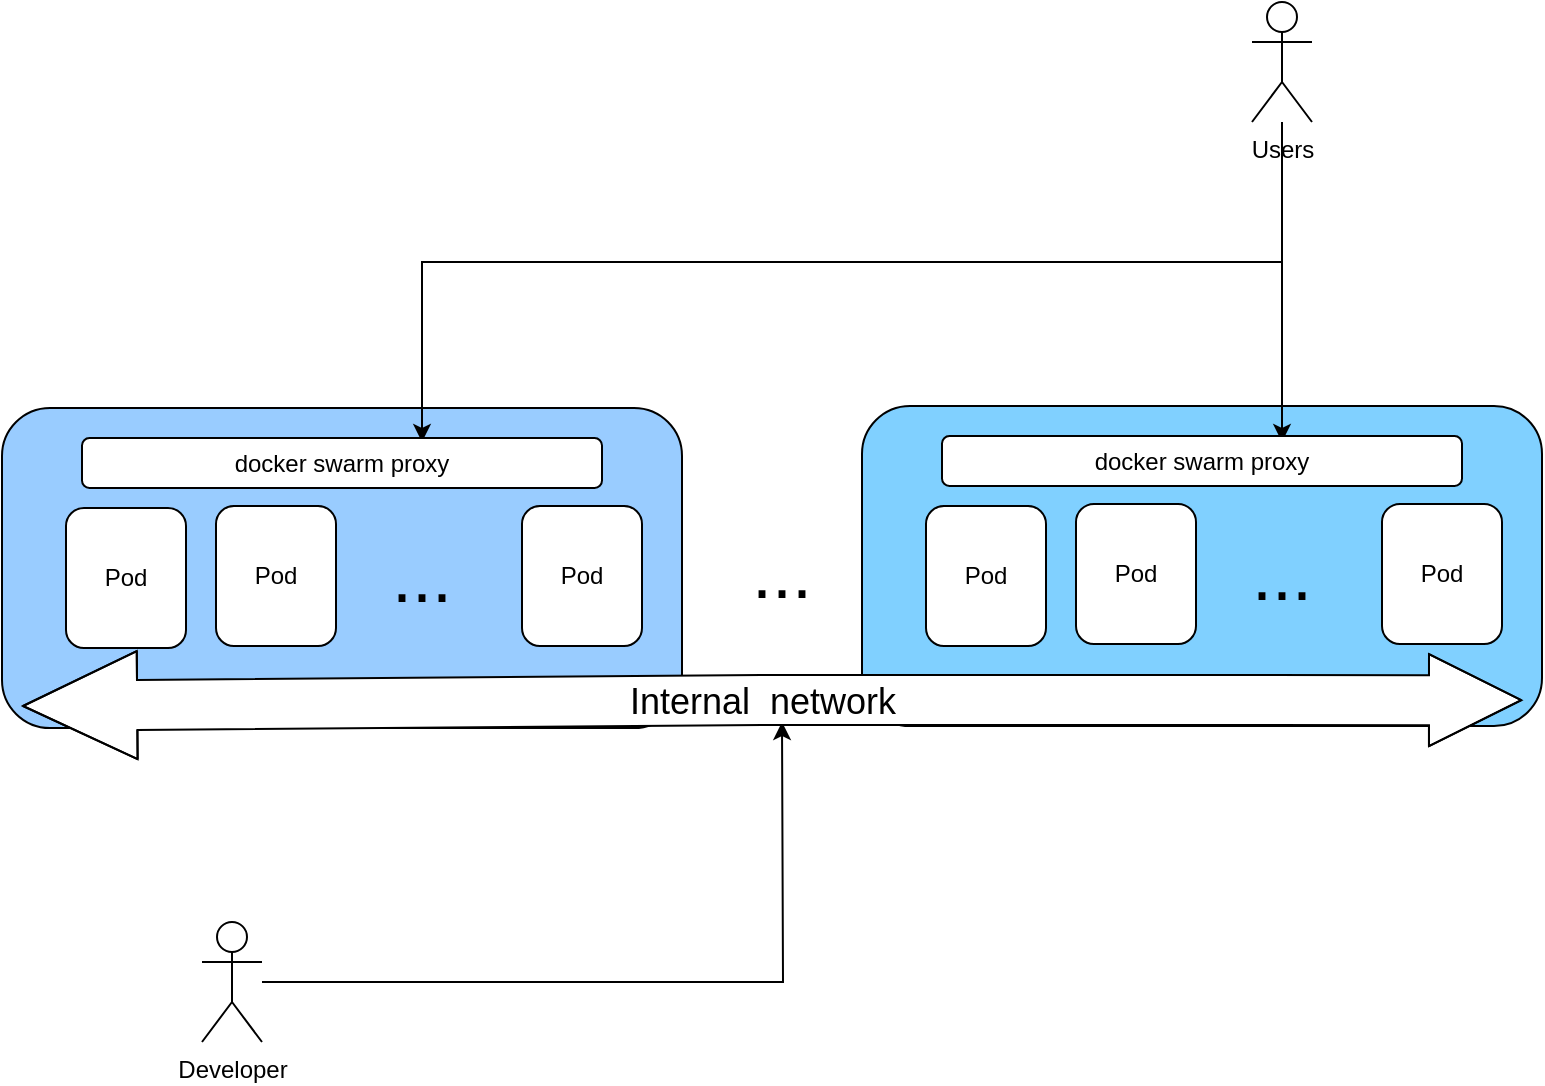<mxfile version="21.6.5" type="github">
  <diagram name="第 1 页" id="UQLnYtc5WX-sZIt1ygW3">
    <mxGraphModel dx="1861" dy="1068" grid="1" gridSize="10" guides="1" tooltips="1" connect="1" arrows="1" fold="1" page="1" pageScale="1" pageWidth="827" pageHeight="1169" math="0" shadow="0">
      <root>
        <mxCell id="0" />
        <mxCell id="1" parent="0" />
        <mxCell id="p6P-zNKTo9UFHfSMEd2O-32" value="" style="rounded=1;whiteSpace=wrap;html=1;movable=1;resizable=1;rotatable=1;deletable=1;editable=1;locked=0;connectable=1;fillColor=#80D0FF;" vertex="1" parent="1">
          <mxGeometry x="110" y="382" width="340" height="160" as="geometry" />
        </mxCell>
        <mxCell id="p6P-zNKTo9UFHfSMEd2O-1" value="" style="rounded=1;whiteSpace=wrap;html=1;movable=1;resizable=1;rotatable=1;deletable=1;editable=1;locked=0;connectable=1;fillColor=#99CCFF;" vertex="1" parent="1">
          <mxGeometry x="-320" y="383" width="340" height="160" as="geometry" />
        </mxCell>
        <mxCell id="p6P-zNKTo9UFHfSMEd2O-14" value="&lt;font style=&quot;font-size: 36px;&quot;&gt;...&lt;/font&gt;" style="text;html=1;strokeColor=none;fillColor=none;align=center;verticalAlign=middle;whiteSpace=wrap;rounded=0;" vertex="1" parent="1">
          <mxGeometry x="40" y="450" width="60" height="30" as="geometry" />
        </mxCell>
        <mxCell id="p6P-zNKTo9UFHfSMEd2O-57" style="edgeStyle=orthogonalEdgeStyle;rounded=0;orthogonalLoop=1;jettySize=auto;html=1;" edge="1" parent="1" source="p6P-zNKTo9UFHfSMEd2O-52">
          <mxGeometry relative="1" as="geometry">
            <mxPoint x="320" y="400" as="targetPoint" />
          </mxGeometry>
        </mxCell>
        <mxCell id="p6P-zNKTo9UFHfSMEd2O-58" style="edgeStyle=orthogonalEdgeStyle;rounded=0;orthogonalLoop=1;jettySize=auto;html=1;" edge="1" parent="1" source="p6P-zNKTo9UFHfSMEd2O-52">
          <mxGeometry relative="1" as="geometry">
            <mxPoint x="-110" y="400" as="targetPoint" />
            <Array as="points">
              <mxPoint x="320" y="310" />
              <mxPoint x="-110" y="310" />
            </Array>
          </mxGeometry>
        </mxCell>
        <mxCell id="p6P-zNKTo9UFHfSMEd2O-52" value="Users&lt;br&gt;" style="shape=umlActor;verticalLabelPosition=bottom;verticalAlign=top;html=1;outlineConnect=0;" vertex="1" parent="1">
          <mxGeometry x="305" y="180" width="30" height="60" as="geometry" />
        </mxCell>
        <mxCell id="p6P-zNKTo9UFHfSMEd2O-60" style="edgeStyle=orthogonalEdgeStyle;rounded=0;orthogonalLoop=1;jettySize=auto;html=1;" edge="1" parent="1" source="p6P-zNKTo9UFHfSMEd2O-59">
          <mxGeometry relative="1" as="geometry">
            <mxPoint x="70" y="540" as="targetPoint" />
          </mxGeometry>
        </mxCell>
        <mxCell id="p6P-zNKTo9UFHfSMEd2O-59" value="Developer" style="shape=umlActor;verticalLabelPosition=bottom;verticalAlign=top;html=1;outlineConnect=0;" vertex="1" parent="1">
          <mxGeometry x="-220" y="640" width="30" height="60" as="geometry" />
        </mxCell>
        <mxCell id="p6P-zNKTo9UFHfSMEd2O-17" value="" style="group;movable=0;resizable=0;rotatable=0;deletable=0;editable=0;locked=1;connectable=0;" vertex="1" connectable="0" parent="1">
          <mxGeometry x="-60" y="432" width="60" height="70" as="geometry" />
        </mxCell>
        <mxCell id="p6P-zNKTo9UFHfSMEd2O-19" value="" style="group;movable=0;resizable=0;rotatable=0;deletable=0;editable=0;locked=1;connectable=0;" vertex="1" connectable="0" parent="p6P-zNKTo9UFHfSMEd2O-17">
          <mxGeometry width="60" height="70" as="geometry" />
        </mxCell>
        <mxCell id="p6P-zNKTo9UFHfSMEd2O-15" value="" style="rounded=1;whiteSpace=wrap;html=1;" vertex="1" parent="p6P-zNKTo9UFHfSMEd2O-19">
          <mxGeometry width="60" height="70" as="geometry" />
        </mxCell>
        <mxCell id="p6P-zNKTo9UFHfSMEd2O-16" value="Pod" style="text;html=1;strokeColor=none;fillColor=none;align=center;verticalAlign=middle;whiteSpace=wrap;rounded=0;" vertex="1" parent="p6P-zNKTo9UFHfSMEd2O-19">
          <mxGeometry y="20" width="60" height="30" as="geometry" />
        </mxCell>
        <mxCell id="p6P-zNKTo9UFHfSMEd2O-20" value="" style="group;movable=0;resizable=0;rotatable=0;deletable=0;editable=0;locked=1;connectable=0;" vertex="1" connectable="0" parent="1">
          <mxGeometry x="-213" y="432" width="59" height="70" as="geometry" />
        </mxCell>
        <mxCell id="p6P-zNKTo9UFHfSMEd2O-21" value="" style="group;movable=0;resizable=0;rotatable=0;deletable=0;editable=0;locked=1;connectable=0;" vertex="1" connectable="0" parent="p6P-zNKTo9UFHfSMEd2O-20">
          <mxGeometry width="60" height="70" as="geometry" />
        </mxCell>
        <mxCell id="p6P-zNKTo9UFHfSMEd2O-22" value="" style="rounded=1;whiteSpace=wrap;html=1;" vertex="1" parent="p6P-zNKTo9UFHfSMEd2O-21">
          <mxGeometry width="60" height="70" as="geometry" />
        </mxCell>
        <mxCell id="p6P-zNKTo9UFHfSMEd2O-23" value="Pod" style="text;html=1;strokeColor=none;fillColor=none;align=center;verticalAlign=middle;whiteSpace=wrap;rounded=0;" vertex="1" parent="p6P-zNKTo9UFHfSMEd2O-21">
          <mxGeometry y="20" width="60" height="30" as="geometry" />
        </mxCell>
        <mxCell id="p6P-zNKTo9UFHfSMEd2O-24" value="" style="group;movable=0;resizable=0;rotatable=0;deletable=0;editable=0;locked=1;connectable=0;" vertex="1" connectable="0" parent="1">
          <mxGeometry x="-288" y="433" width="59" height="70" as="geometry" />
        </mxCell>
        <mxCell id="p6P-zNKTo9UFHfSMEd2O-25" value="" style="group;movable=0;resizable=0;rotatable=0;deletable=0;editable=0;locked=1;connectable=0;" vertex="1" connectable="0" parent="p6P-zNKTo9UFHfSMEd2O-24">
          <mxGeometry width="60" height="70" as="geometry" />
        </mxCell>
        <mxCell id="p6P-zNKTo9UFHfSMEd2O-26" value="" style="rounded=1;whiteSpace=wrap;html=1;" vertex="1" parent="p6P-zNKTo9UFHfSMEd2O-25">
          <mxGeometry width="60" height="70" as="geometry" />
        </mxCell>
        <mxCell id="p6P-zNKTo9UFHfSMEd2O-27" value="Pod" style="text;html=1;strokeColor=none;fillColor=none;align=center;verticalAlign=middle;whiteSpace=wrap;rounded=0;" vertex="1" parent="p6P-zNKTo9UFHfSMEd2O-25">
          <mxGeometry y="20" width="60" height="30" as="geometry" />
        </mxCell>
        <mxCell id="p6P-zNKTo9UFHfSMEd2O-28" value="&lt;font style=&quot;font-size: 36px;&quot;&gt;...&lt;/font&gt;" style="text;html=1;strokeColor=none;fillColor=none;align=center;verticalAlign=middle;whiteSpace=wrap;rounded=0;movable=0;resizable=0;rotatable=0;deletable=0;editable=0;locked=1;connectable=0;" vertex="1" parent="1">
          <mxGeometry x="-140" y="452" width="60" height="30" as="geometry" />
        </mxCell>
        <mxCell id="p6P-zNKTo9UFHfSMEd2O-29" value="docker swarm proxy" style="rounded=1;whiteSpace=wrap;html=1;movable=0;resizable=0;rotatable=0;deletable=0;editable=0;locked=1;connectable=0;" vertex="1" parent="1">
          <mxGeometry x="-280" y="398" width="260" height="25" as="geometry" />
        </mxCell>
        <mxCell id="p6P-zNKTo9UFHfSMEd2O-33" value="" style="group;movable=0;resizable=0;rotatable=0;deletable=0;editable=0;locked=1;connectable=0;" vertex="1" connectable="0" parent="1">
          <mxGeometry x="370" y="431" width="60" height="70" as="geometry" />
        </mxCell>
        <mxCell id="p6P-zNKTo9UFHfSMEd2O-34" value="" style="group;movable=0;resizable=0;rotatable=0;deletable=0;editable=0;locked=1;connectable=0;" vertex="1" connectable="0" parent="p6P-zNKTo9UFHfSMEd2O-33">
          <mxGeometry width="60" height="70" as="geometry" />
        </mxCell>
        <mxCell id="p6P-zNKTo9UFHfSMEd2O-35" value="" style="rounded=1;whiteSpace=wrap;html=1;" vertex="1" parent="p6P-zNKTo9UFHfSMEd2O-34">
          <mxGeometry width="60" height="70" as="geometry" />
        </mxCell>
        <mxCell id="p6P-zNKTo9UFHfSMEd2O-36" value="Pod" style="text;html=1;strokeColor=none;fillColor=none;align=center;verticalAlign=middle;whiteSpace=wrap;rounded=0;" vertex="1" parent="p6P-zNKTo9UFHfSMEd2O-34">
          <mxGeometry y="20" width="60" height="30" as="geometry" />
        </mxCell>
        <mxCell id="p6P-zNKTo9UFHfSMEd2O-37" value="" style="group;movable=0;resizable=0;rotatable=0;deletable=0;editable=0;locked=1;connectable=0;" vertex="1" connectable="0" parent="1">
          <mxGeometry x="217" y="431" width="59" height="70" as="geometry" />
        </mxCell>
        <mxCell id="p6P-zNKTo9UFHfSMEd2O-38" value="" style="group;movable=0;resizable=0;rotatable=0;deletable=0;editable=0;locked=1;connectable=0;" vertex="1" connectable="0" parent="p6P-zNKTo9UFHfSMEd2O-37">
          <mxGeometry width="60" height="70" as="geometry" />
        </mxCell>
        <mxCell id="p6P-zNKTo9UFHfSMEd2O-39" value="" style="rounded=1;whiteSpace=wrap;html=1;" vertex="1" parent="p6P-zNKTo9UFHfSMEd2O-38">
          <mxGeometry width="60" height="70" as="geometry" />
        </mxCell>
        <mxCell id="p6P-zNKTo9UFHfSMEd2O-40" value="Pod" style="text;html=1;strokeColor=none;fillColor=none;align=center;verticalAlign=middle;whiteSpace=wrap;rounded=0;" vertex="1" parent="p6P-zNKTo9UFHfSMEd2O-38">
          <mxGeometry y="20" width="60" height="30" as="geometry" />
        </mxCell>
        <mxCell id="p6P-zNKTo9UFHfSMEd2O-41" value="" style="group;movable=0;resizable=0;rotatable=0;deletable=0;editable=0;locked=1;connectable=0;" vertex="1" connectable="0" parent="1">
          <mxGeometry x="142" y="432" width="59" height="70" as="geometry" />
        </mxCell>
        <mxCell id="p6P-zNKTo9UFHfSMEd2O-42" value="" style="group;movable=0;resizable=0;rotatable=0;deletable=0;editable=0;locked=1;connectable=0;" vertex="1" connectable="0" parent="p6P-zNKTo9UFHfSMEd2O-41">
          <mxGeometry width="60" height="70" as="geometry" />
        </mxCell>
        <mxCell id="p6P-zNKTo9UFHfSMEd2O-43" value="" style="rounded=1;whiteSpace=wrap;html=1;" vertex="1" parent="p6P-zNKTo9UFHfSMEd2O-42">
          <mxGeometry width="60" height="70" as="geometry" />
        </mxCell>
        <mxCell id="p6P-zNKTo9UFHfSMEd2O-44" value="Pod" style="text;html=1;strokeColor=none;fillColor=none;align=center;verticalAlign=middle;whiteSpace=wrap;rounded=0;" vertex="1" parent="p6P-zNKTo9UFHfSMEd2O-42">
          <mxGeometry y="20" width="60" height="30" as="geometry" />
        </mxCell>
        <mxCell id="p6P-zNKTo9UFHfSMEd2O-45" value="&lt;font style=&quot;font-size: 36px;&quot;&gt;...&lt;/font&gt;" style="text;html=1;strokeColor=none;fillColor=none;align=center;verticalAlign=middle;whiteSpace=wrap;rounded=0;movable=0;resizable=0;rotatable=0;deletable=0;editable=0;locked=1;connectable=0;" vertex="1" parent="1">
          <mxGeometry x="290" y="451" width="60" height="30" as="geometry" />
        </mxCell>
        <mxCell id="p6P-zNKTo9UFHfSMEd2O-46" value="docker swarm proxy" style="rounded=1;whiteSpace=wrap;html=1;movable=0;resizable=0;rotatable=0;deletable=0;editable=0;locked=1;connectable=0;" vertex="1" parent="1">
          <mxGeometry x="150" y="397" width="260" height="25" as="geometry" />
        </mxCell>
        <mxCell id="p6P-zNKTo9UFHfSMEd2O-47" value="" style="shape=flexArrow;endArrow=classic;startArrow=classic;html=1;rounded=0;entryX=0.971;entryY=0.938;entryDx=0;entryDy=0;entryPerimeter=0;startWidth=28;startSize=18.7;width=25;endSize=15.05;fillColor=#FFFFFF;" edge="1" parent="1">
          <mxGeometry width="100" height="100" relative="1" as="geometry">
            <mxPoint x="-310" y="532" as="sourcePoint" />
            <mxPoint x="440.14" y="529.08" as="targetPoint" />
            <Array as="points">
              <mxPoint x="60" y="529" />
            </Array>
          </mxGeometry>
        </mxCell>
        <mxCell id="p6P-zNKTo9UFHfSMEd2O-51" value="&lt;font style=&quot;font-size: 18px;&quot;&gt;Internal&amp;nbsp; network&lt;/font&gt;" style="edgeLabel;html=1;align=center;verticalAlign=middle;resizable=0;points=[];" vertex="1" connectable="0" parent="p6P-zNKTo9UFHfSMEd2O-47">
          <mxGeometry x="-0.192" y="4" relative="1" as="geometry">
            <mxPoint x="67" y="4" as="offset" />
          </mxGeometry>
        </mxCell>
      </root>
    </mxGraphModel>
  </diagram>
</mxfile>
